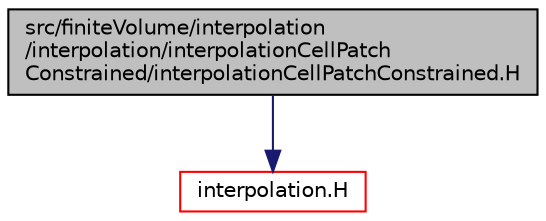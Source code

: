 digraph "src/finiteVolume/interpolation/interpolation/interpolationCellPatchConstrained/interpolationCellPatchConstrained.H"
{
  bgcolor="transparent";
  edge [fontname="Helvetica",fontsize="10",labelfontname="Helvetica",labelfontsize="10"];
  node [fontname="Helvetica",fontsize="10",shape=record];
  Node1 [label="src/finiteVolume/interpolation\l/interpolation/interpolationCellPatch\lConstrained/interpolationCellPatchConstrained.H",height=0.2,width=0.4,color="black", fillcolor="grey75", style="filled", fontcolor="black"];
  Node1 -> Node2 [color="midnightblue",fontsize="10",style="solid",fontname="Helvetica"];
  Node2 [label="interpolation.H",height=0.2,width=0.4,color="red",URL="$a06105.html"];
}
